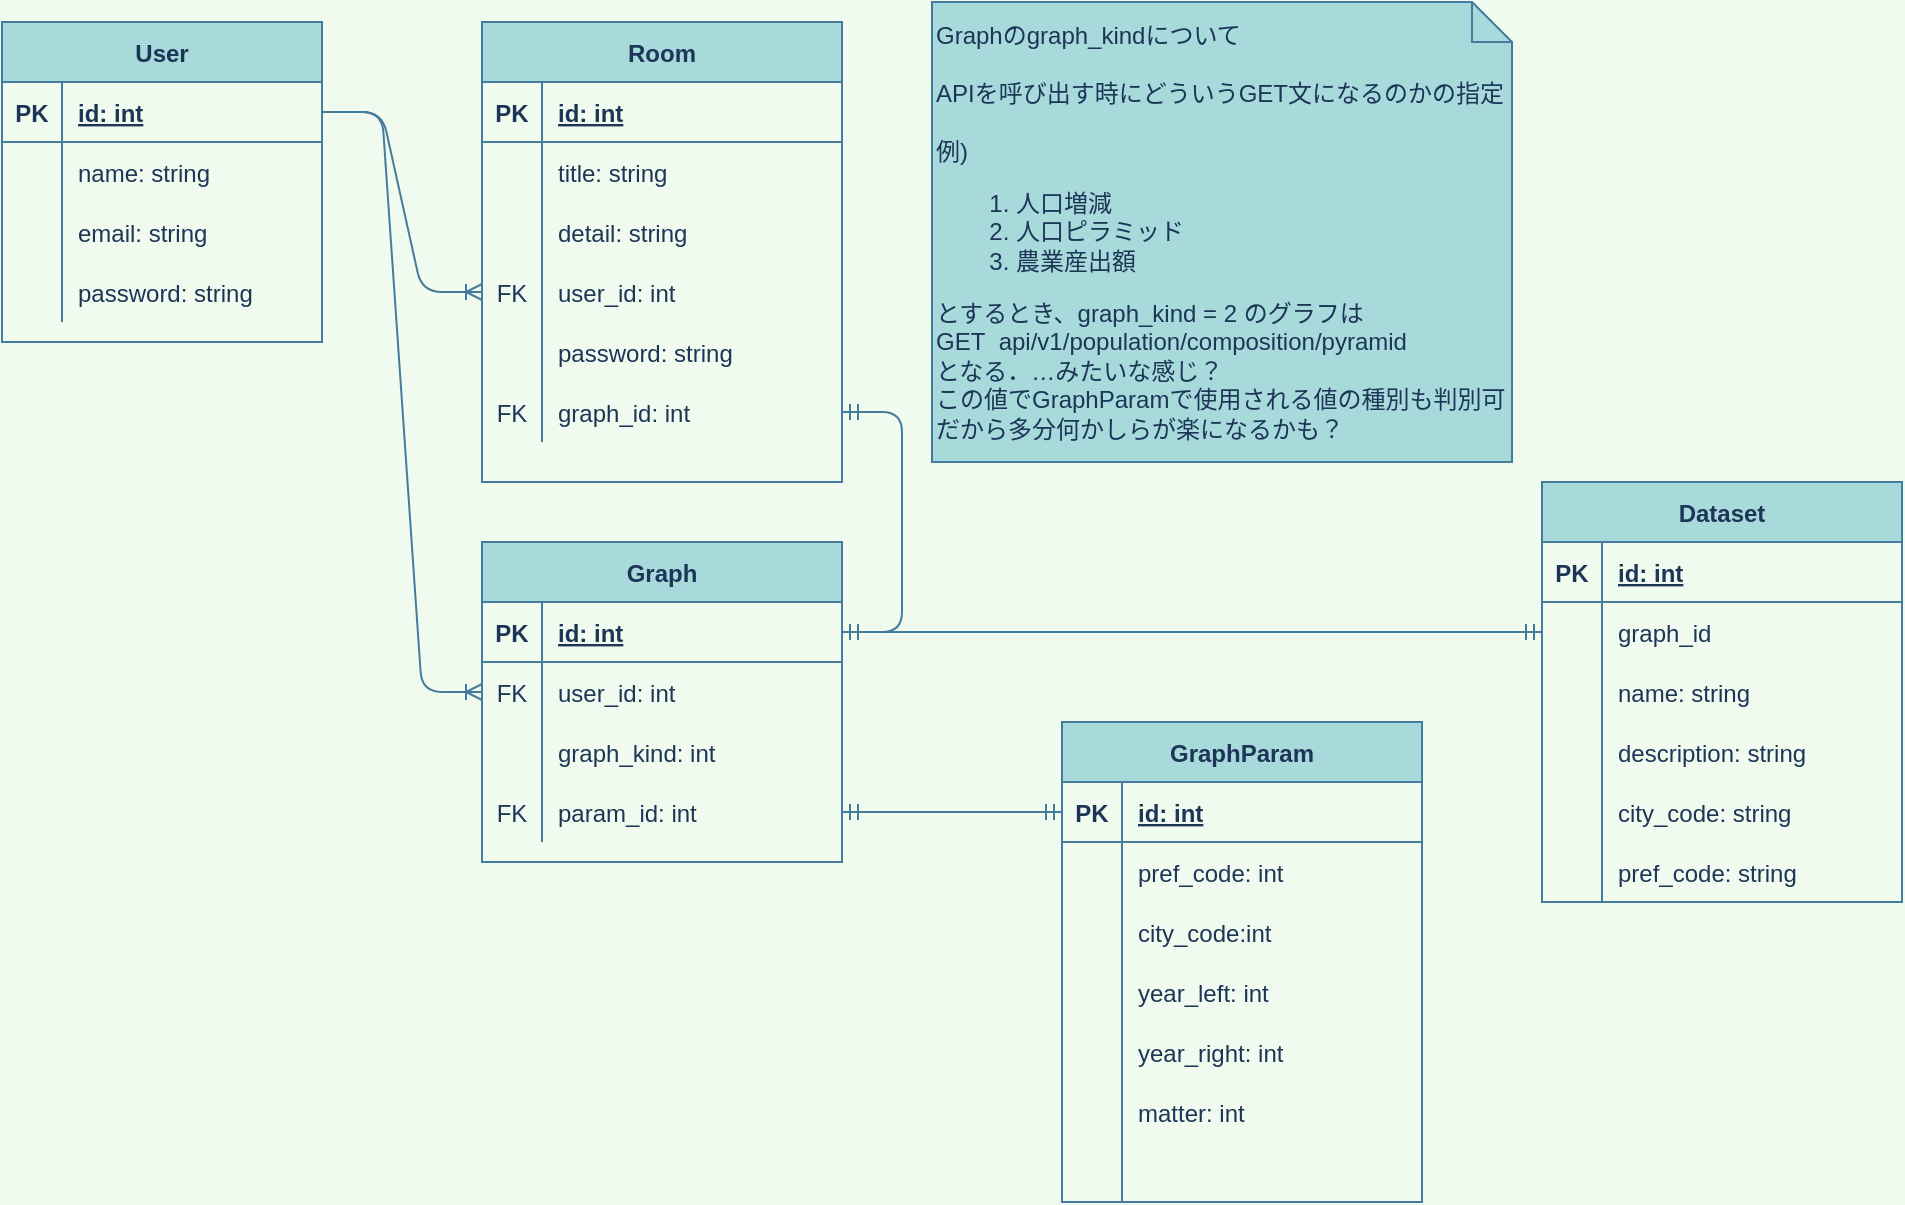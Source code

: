 <mxfile version="13.7.7" type="device" pages="2"><diagram id="yeipFismO8YI5ymIgduv" name="suenaga"><mxGraphModel dx="1730" dy="913" grid="1" gridSize="10" guides="1" tooltips="1" connect="1" arrows="1" fold="1" page="1" pageScale="1" pageWidth="827" pageHeight="1169" background="#F1FAEE" math="0" shadow="0"><root><mxCell id="Wut9mrKDYppqWPWdxNPm-0"/><mxCell id="Wut9mrKDYppqWPWdxNPm-1" parent="Wut9mrKDYppqWPWdxNPm-0"/><mxCell id="Wut9mrKDYppqWPWdxNPm-2" value="User" style="shape=table;startSize=30;container=1;collapsible=1;childLayout=tableLayout;fixedRows=1;rowLines=0;fontStyle=1;align=center;resizeLast=1;fillColor=#A8DADC;strokeColor=#457B9D;fontColor=#1D3557;" vertex="1" parent="Wut9mrKDYppqWPWdxNPm-1"><mxGeometry x="40" y="40" width="160" height="160" as="geometry"/></mxCell><mxCell id="Wut9mrKDYppqWPWdxNPm-3" value="" style="shape=partialRectangle;collapsible=0;dropTarget=0;pointerEvents=0;fillColor=none;top=0;left=0;bottom=1;right=0;points=[[0,0.5],[1,0.5]];portConstraint=eastwest;strokeColor=#457B9D;fontColor=#1D3557;" vertex="1" parent="Wut9mrKDYppqWPWdxNPm-2"><mxGeometry y="30" width="160" height="30" as="geometry"/></mxCell><mxCell id="Wut9mrKDYppqWPWdxNPm-4" value="PK" style="shape=partialRectangle;connectable=0;fillColor=none;top=0;left=0;bottom=0;right=0;fontStyle=1;overflow=hidden;strokeColor=#457B9D;fontColor=#1D3557;" vertex="1" parent="Wut9mrKDYppqWPWdxNPm-3"><mxGeometry width="30" height="30" as="geometry"/></mxCell><mxCell id="Wut9mrKDYppqWPWdxNPm-5" value="id: int" style="shape=partialRectangle;connectable=0;fillColor=none;top=0;left=0;bottom=0;right=0;align=left;spacingLeft=6;fontStyle=5;overflow=hidden;strokeColor=#457B9D;fontColor=#1D3557;" vertex="1" parent="Wut9mrKDYppqWPWdxNPm-3"><mxGeometry x="30" width="130" height="30" as="geometry"/></mxCell><mxCell id="Wut9mrKDYppqWPWdxNPm-6" value="" style="shape=partialRectangle;collapsible=0;dropTarget=0;pointerEvents=0;fillColor=none;top=0;left=0;bottom=0;right=0;points=[[0,0.5],[1,0.5]];portConstraint=eastwest;strokeColor=#457B9D;fontColor=#1D3557;" vertex="1" parent="Wut9mrKDYppqWPWdxNPm-2"><mxGeometry y="60" width="160" height="30" as="geometry"/></mxCell><mxCell id="Wut9mrKDYppqWPWdxNPm-7" value="" style="shape=partialRectangle;connectable=0;fillColor=none;top=0;left=0;bottom=0;right=0;editable=1;overflow=hidden;strokeColor=#457B9D;fontColor=#1D3557;" vertex="1" parent="Wut9mrKDYppqWPWdxNPm-6"><mxGeometry width="30" height="30" as="geometry"/></mxCell><mxCell id="Wut9mrKDYppqWPWdxNPm-8" value="name: string" style="shape=partialRectangle;connectable=0;fillColor=none;top=0;left=0;bottom=0;right=0;align=left;spacingLeft=6;overflow=hidden;strokeColor=#457B9D;fontColor=#1D3557;" vertex="1" parent="Wut9mrKDYppqWPWdxNPm-6"><mxGeometry x="30" width="130" height="30" as="geometry"/></mxCell><mxCell id="Wut9mrKDYppqWPWdxNPm-9" value="" style="shape=partialRectangle;collapsible=0;dropTarget=0;pointerEvents=0;fillColor=none;top=0;left=0;bottom=0;right=0;points=[[0,0.5],[1,0.5]];portConstraint=eastwest;strokeColor=#457B9D;fontColor=#1D3557;" vertex="1" parent="Wut9mrKDYppqWPWdxNPm-2"><mxGeometry y="90" width="160" height="30" as="geometry"/></mxCell><mxCell id="Wut9mrKDYppqWPWdxNPm-10" value="" style="shape=partialRectangle;connectable=0;fillColor=none;top=0;left=0;bottom=0;right=0;editable=1;overflow=hidden;strokeColor=#457B9D;fontColor=#1D3557;" vertex="1" parent="Wut9mrKDYppqWPWdxNPm-9"><mxGeometry width="30" height="30" as="geometry"/></mxCell><mxCell id="Wut9mrKDYppqWPWdxNPm-11" value="email: string" style="shape=partialRectangle;connectable=0;fillColor=none;top=0;left=0;bottom=0;right=0;align=left;spacingLeft=6;overflow=hidden;strokeColor=#457B9D;fontColor=#1D3557;" vertex="1" parent="Wut9mrKDYppqWPWdxNPm-9"><mxGeometry x="30" width="130" height="30" as="geometry"/></mxCell><mxCell id="Wut9mrKDYppqWPWdxNPm-12" value="" style="shape=partialRectangle;collapsible=0;dropTarget=0;pointerEvents=0;fillColor=none;top=0;left=0;bottom=0;right=0;points=[[0,0.5],[1,0.5]];portConstraint=eastwest;strokeColor=#457B9D;fontColor=#1D3557;" vertex="1" parent="Wut9mrKDYppqWPWdxNPm-2"><mxGeometry y="120" width="160" height="30" as="geometry"/></mxCell><mxCell id="Wut9mrKDYppqWPWdxNPm-13" value="" style="shape=partialRectangle;connectable=0;fillColor=none;top=0;left=0;bottom=0;right=0;editable=1;overflow=hidden;strokeColor=#457B9D;fontColor=#1D3557;" vertex="1" parent="Wut9mrKDYppqWPWdxNPm-12"><mxGeometry width="30" height="30" as="geometry"/></mxCell><mxCell id="Wut9mrKDYppqWPWdxNPm-14" value="password: string" style="shape=partialRectangle;connectable=0;fillColor=none;top=0;left=0;bottom=0;right=0;align=left;spacingLeft=6;overflow=hidden;strokeColor=#457B9D;fontColor=#1D3557;" vertex="1" parent="Wut9mrKDYppqWPWdxNPm-12"><mxGeometry x="30" width="130" height="30" as="geometry"/></mxCell><mxCell id="Wut9mrKDYppqWPWdxNPm-15" value="Room" style="shape=table;startSize=30;container=1;collapsible=1;childLayout=tableLayout;fixedRows=1;rowLines=0;fontStyle=1;align=center;resizeLast=1;fillColor=#A8DADC;strokeColor=#457B9D;fontColor=#1D3557;" vertex="1" parent="Wut9mrKDYppqWPWdxNPm-1"><mxGeometry x="280" y="40" width="180" height="230" as="geometry"/></mxCell><mxCell id="Wut9mrKDYppqWPWdxNPm-16" value="" style="shape=partialRectangle;collapsible=0;dropTarget=0;pointerEvents=0;fillColor=none;top=0;left=0;bottom=1;right=0;points=[[0,0.5],[1,0.5]];portConstraint=eastwest;strokeColor=#457B9D;fontColor=#1D3557;" vertex="1" parent="Wut9mrKDYppqWPWdxNPm-15"><mxGeometry y="30" width="180" height="30" as="geometry"/></mxCell><mxCell id="Wut9mrKDYppqWPWdxNPm-17" value="PK" style="shape=partialRectangle;connectable=0;fillColor=none;top=0;left=0;bottom=0;right=0;fontStyle=1;overflow=hidden;strokeColor=#457B9D;fontColor=#1D3557;" vertex="1" parent="Wut9mrKDYppqWPWdxNPm-16"><mxGeometry width="30" height="30" as="geometry"/></mxCell><mxCell id="Wut9mrKDYppqWPWdxNPm-18" value="id: int" style="shape=partialRectangle;connectable=0;fillColor=none;top=0;left=0;bottom=0;right=0;align=left;spacingLeft=6;fontStyle=5;overflow=hidden;strokeColor=#457B9D;fontColor=#1D3557;" vertex="1" parent="Wut9mrKDYppqWPWdxNPm-16"><mxGeometry x="30" width="150" height="30" as="geometry"/></mxCell><mxCell id="Wut9mrKDYppqWPWdxNPm-19" value="" style="shape=partialRectangle;collapsible=0;dropTarget=0;pointerEvents=0;fillColor=none;top=0;left=0;bottom=0;right=0;points=[[0,0.5],[1,0.5]];portConstraint=eastwest;strokeColor=#457B9D;fontColor=#1D3557;" vertex="1" parent="Wut9mrKDYppqWPWdxNPm-15"><mxGeometry y="60" width="180" height="30" as="geometry"/></mxCell><mxCell id="Wut9mrKDYppqWPWdxNPm-20" value="" style="shape=partialRectangle;connectable=0;fillColor=none;top=0;left=0;bottom=0;right=0;editable=1;overflow=hidden;strokeColor=#457B9D;fontColor=#1D3557;" vertex="1" parent="Wut9mrKDYppqWPWdxNPm-19"><mxGeometry width="30" height="30" as="geometry"/></mxCell><mxCell id="Wut9mrKDYppqWPWdxNPm-21" value="title: string" style="shape=partialRectangle;connectable=0;fillColor=none;top=0;left=0;bottom=0;right=0;align=left;spacingLeft=6;overflow=hidden;strokeColor=#457B9D;fontColor=#1D3557;" vertex="1" parent="Wut9mrKDYppqWPWdxNPm-19"><mxGeometry x="30" width="150" height="30" as="geometry"/></mxCell><mxCell id="Wut9mrKDYppqWPWdxNPm-22" value="" style="shape=partialRectangle;collapsible=0;dropTarget=0;pointerEvents=0;fillColor=none;top=0;left=0;bottom=0;right=0;points=[[0,0.5],[1,0.5]];portConstraint=eastwest;strokeColor=#457B9D;fontColor=#1D3557;" vertex="1" parent="Wut9mrKDYppqWPWdxNPm-15"><mxGeometry y="90" width="180" height="30" as="geometry"/></mxCell><mxCell id="Wut9mrKDYppqWPWdxNPm-23" value="" style="shape=partialRectangle;connectable=0;fillColor=none;top=0;left=0;bottom=0;right=0;editable=1;overflow=hidden;strokeColor=#457B9D;fontColor=#1D3557;" vertex="1" parent="Wut9mrKDYppqWPWdxNPm-22"><mxGeometry width="30" height="30" as="geometry"/></mxCell><mxCell id="Wut9mrKDYppqWPWdxNPm-24" value="detail: string" style="shape=partialRectangle;connectable=0;fillColor=none;top=0;left=0;bottom=0;right=0;align=left;spacingLeft=6;overflow=hidden;strokeColor=#457B9D;fontColor=#1D3557;" vertex="1" parent="Wut9mrKDYppqWPWdxNPm-22"><mxGeometry x="30" width="150" height="30" as="geometry"/></mxCell><mxCell id="Wut9mrKDYppqWPWdxNPm-25" value="" style="shape=partialRectangle;collapsible=0;dropTarget=0;pointerEvents=0;fillColor=none;top=0;left=0;bottom=0;right=0;points=[[0,0.5],[1,0.5]];portConstraint=eastwest;strokeColor=#457B9D;fontColor=#1D3557;" vertex="1" parent="Wut9mrKDYppqWPWdxNPm-15"><mxGeometry y="120" width="180" height="30" as="geometry"/></mxCell><mxCell id="Wut9mrKDYppqWPWdxNPm-26" value="FK" style="shape=partialRectangle;connectable=0;fillColor=none;top=0;left=0;bottom=0;right=0;editable=1;overflow=hidden;strokeColor=#457B9D;fontColor=#1D3557;" vertex="1" parent="Wut9mrKDYppqWPWdxNPm-25"><mxGeometry width="30" height="30" as="geometry"/></mxCell><mxCell id="Wut9mrKDYppqWPWdxNPm-27" value="user_id: int" style="shape=partialRectangle;connectable=0;fillColor=none;top=0;left=0;bottom=0;right=0;align=left;spacingLeft=6;overflow=hidden;strokeColor=#457B9D;fontColor=#1D3557;" vertex="1" parent="Wut9mrKDYppqWPWdxNPm-25"><mxGeometry x="30" width="150" height="30" as="geometry"/></mxCell><mxCell id="Wut9mrKDYppqWPWdxNPm-28" style="shape=partialRectangle;collapsible=0;dropTarget=0;pointerEvents=0;fillColor=none;top=0;left=0;bottom=0;right=0;points=[[0,0.5],[1,0.5]];portConstraint=eastwest;strokeColor=#457B9D;fontColor=#1D3557;" vertex="1" parent="Wut9mrKDYppqWPWdxNPm-15"><mxGeometry y="150" width="180" height="30" as="geometry"/></mxCell><mxCell id="Wut9mrKDYppqWPWdxNPm-29" style="shape=partialRectangle;connectable=0;fillColor=none;top=0;left=0;bottom=0;right=0;editable=1;overflow=hidden;strokeColor=#457B9D;fontColor=#1D3557;" vertex="1" parent="Wut9mrKDYppqWPWdxNPm-28"><mxGeometry width="30" height="30" as="geometry"/></mxCell><mxCell id="Wut9mrKDYppqWPWdxNPm-30" value="password: string" style="shape=partialRectangle;connectable=0;fillColor=none;top=0;left=0;bottom=0;right=0;align=left;spacingLeft=6;overflow=hidden;strokeColor=#457B9D;fontColor=#1D3557;" vertex="1" parent="Wut9mrKDYppqWPWdxNPm-28"><mxGeometry x="30" width="150" height="30" as="geometry"/></mxCell><mxCell id="DKk_w8lfzWXJzZeZQtgF-35" style="shape=partialRectangle;collapsible=0;dropTarget=0;pointerEvents=0;fillColor=none;top=0;left=0;bottom=0;right=0;points=[[0,0.5],[1,0.5]];portConstraint=eastwest;strokeColor=#457B9D;fontColor=#1D3557;" vertex="1" parent="Wut9mrKDYppqWPWdxNPm-15"><mxGeometry y="180" width="180" height="30" as="geometry"/></mxCell><mxCell id="DKk_w8lfzWXJzZeZQtgF-36" value="FK" style="shape=partialRectangle;connectable=0;fillColor=none;top=0;left=0;bottom=0;right=0;editable=1;overflow=hidden;strokeColor=#457B9D;fontColor=#1D3557;" vertex="1" parent="DKk_w8lfzWXJzZeZQtgF-35"><mxGeometry width="30" height="30" as="geometry"/></mxCell><mxCell id="DKk_w8lfzWXJzZeZQtgF-37" value="graph_id: int" style="shape=partialRectangle;connectable=0;fillColor=none;top=0;left=0;bottom=0;right=0;align=left;spacingLeft=6;overflow=hidden;strokeColor=#457B9D;fontColor=#1D3557;" vertex="1" parent="DKk_w8lfzWXJzZeZQtgF-35"><mxGeometry x="30" width="150" height="30" as="geometry"/></mxCell><mxCell id="Wut9mrKDYppqWPWdxNPm-31" value="" style="edgeStyle=entityRelationEdgeStyle;fontSize=12;html=1;endArrow=ERoneToMany;exitX=1;exitY=0.5;exitDx=0;exitDy=0;strokeColor=#457B9D;fontColor=#1D3557;labelBackgroundColor=#F1FAEE;" edge="1" parent="Wut9mrKDYppqWPWdxNPm-1" source="Wut9mrKDYppqWPWdxNPm-3" target="Wut9mrKDYppqWPWdxNPm-25"><mxGeometry width="100" height="100" relative="1" as="geometry"><mxPoint x="390" y="280" as="sourcePoint"/><mxPoint x="490" y="180" as="targetPoint"/></mxGeometry></mxCell><mxCell id="Wut9mrKDYppqWPWdxNPm-32" value="" style="edgeStyle=entityRelationEdgeStyle;fontSize=12;html=1;endArrow=ERoneToMany;exitX=1;exitY=0.5;exitDx=0;exitDy=0;entryX=0;entryY=0.5;entryDx=0;entryDy=0;strokeColor=#457B9D;fontColor=#1D3557;labelBackgroundColor=#F1FAEE;" edge="1" parent="Wut9mrKDYppqWPWdxNPm-1" source="Wut9mrKDYppqWPWdxNPm-3" target="Wut9mrKDYppqWPWdxNPm-37"><mxGeometry width="100" height="100" relative="1" as="geometry"><mxPoint x="390" y="280" as="sourcePoint"/><mxPoint x="490" y="180" as="targetPoint"/></mxGeometry></mxCell><mxCell id="Wut9mrKDYppqWPWdxNPm-46" value="" style="edgeStyle=entityRelationEdgeStyle;fontSize=12;html=1;endArrow=ERmandOne;startArrow=ERmandOne;entryX=0;entryY=0.5;entryDx=0;entryDy=0;exitX=1;exitY=0.5;exitDx=0;exitDy=0;strokeColor=#457B9D;fontColor=#1D3557;labelBackgroundColor=#F1FAEE;" edge="1" parent="Wut9mrKDYppqWPWdxNPm-1" source="Wut9mrKDYppqWPWdxNPm-43" target="Wut9mrKDYppqWPWdxNPm-48"><mxGeometry width="100" height="100" relative="1" as="geometry"><mxPoint x="390" y="280" as="sourcePoint"/><mxPoint x="490" y="180" as="targetPoint"/></mxGeometry></mxCell><mxCell id="Wut9mrKDYppqWPWdxNPm-63" value="Graphのgraph_kindについて&lt;br&gt;&lt;br&gt;APIを呼び出す時にどういうGET文になるのかの指定&lt;br&gt;&lt;span&gt;&lt;br&gt;例)&lt;br&gt;&lt;ol&gt;&lt;li&gt;&lt;span&gt;人口増減&lt;/span&gt;&lt;/li&gt;&lt;li&gt;&lt;span&gt;人口ピラミッド&lt;/span&gt;&lt;/li&gt;&lt;li&gt;農業産出額&lt;/li&gt;&lt;/ol&gt;&lt;div&gt;とするとき、graph_kind = 2 の&lt;span&gt;グラフは&lt;/span&gt;&lt;/div&gt;&lt;div&gt;GET&amp;nbsp; api/v1/population/composition/pyramid&lt;br&gt;&lt;/div&gt;&lt;div&gt;となる．…みたいな感じ？&lt;/div&gt;&lt;div&gt;この値でGraphParamで使用される値の種別も判別可だから多分何かしらが楽になるかも？&lt;/div&gt;&lt;/span&gt;" style="shape=note;size=20;whiteSpace=wrap;html=1;align=left;fillColor=#A8DADC;strokeColor=#457B9D;fontColor=#1D3557;" vertex="1" parent="Wut9mrKDYppqWPWdxNPm-1"><mxGeometry x="505" y="30" width="290" height="230" as="geometry"/></mxCell><mxCell id="DKk_w8lfzWXJzZeZQtgF-34" value="" style="edgeStyle=entityRelationEdgeStyle;fontSize=12;html=1;endArrow=ERmandOne;startArrow=ERmandOne;entryX=0;entryY=0.5;entryDx=0;entryDy=0;exitX=1;exitY=0.5;exitDx=0;exitDy=0;strokeColor=#457B9D;fontColor=#1D3557;labelBackgroundColor=#F1FAEE;" edge="1" parent="Wut9mrKDYppqWPWdxNPm-1" source="Wut9mrKDYppqWPWdxNPm-34" target="DKk_w8lfzWXJzZeZQtgF-31"><mxGeometry width="100" height="100" relative="1" as="geometry"><mxPoint x="530" y="510" as="sourcePoint"/><mxPoint x="630" y="410" as="targetPoint"/></mxGeometry></mxCell><mxCell id="DKk_w8lfzWXJzZeZQtgF-0" value="Dataset" style="shape=table;startSize=30;container=1;collapsible=1;childLayout=tableLayout;fixedRows=1;rowLines=0;fontStyle=1;align=center;resizeLast=1;fillColor=#A8DADC;strokeColor=#457B9D;fontColor=#1D3557;" vertex="1" parent="Wut9mrKDYppqWPWdxNPm-1"><mxGeometry x="810" y="270" width="180" height="210" as="geometry"/></mxCell><mxCell id="DKk_w8lfzWXJzZeZQtgF-1" value="" style="shape=partialRectangle;collapsible=0;dropTarget=0;pointerEvents=0;fillColor=none;top=0;left=0;bottom=1;right=0;points=[[0,0.5],[1,0.5]];portConstraint=eastwest;strokeColor=#457B9D;fontColor=#1D3557;" vertex="1" parent="DKk_w8lfzWXJzZeZQtgF-0"><mxGeometry y="30" width="180" height="30" as="geometry"/></mxCell><mxCell id="DKk_w8lfzWXJzZeZQtgF-2" value="PK" style="shape=partialRectangle;connectable=0;fillColor=none;top=0;left=0;bottom=0;right=0;fontStyle=1;overflow=hidden;strokeColor=#457B9D;fontColor=#1D3557;" vertex="1" parent="DKk_w8lfzWXJzZeZQtgF-1"><mxGeometry width="30" height="30" as="geometry"/></mxCell><mxCell id="DKk_w8lfzWXJzZeZQtgF-3" value="id: int" style="shape=partialRectangle;connectable=0;fillColor=none;top=0;left=0;bottom=0;right=0;align=left;spacingLeft=6;fontStyle=5;overflow=hidden;strokeColor=#457B9D;fontColor=#1D3557;" vertex="1" parent="DKk_w8lfzWXJzZeZQtgF-1"><mxGeometry x="30" width="150" height="30" as="geometry"/></mxCell><mxCell id="DKk_w8lfzWXJzZeZQtgF-31" style="shape=partialRectangle;collapsible=0;dropTarget=0;pointerEvents=0;fillColor=none;top=0;left=0;bottom=0;right=0;points=[[0,0.5],[1,0.5]];portConstraint=eastwest;strokeColor=#457B9D;fontColor=#1D3557;" vertex="1" parent="DKk_w8lfzWXJzZeZQtgF-0"><mxGeometry y="60" width="180" height="30" as="geometry"/></mxCell><mxCell id="DKk_w8lfzWXJzZeZQtgF-32" style="shape=partialRectangle;connectable=0;fillColor=none;top=0;left=0;bottom=0;right=0;editable=1;overflow=hidden;strokeColor=#457B9D;fontColor=#1D3557;" vertex="1" parent="DKk_w8lfzWXJzZeZQtgF-31"><mxGeometry width="30" height="30" as="geometry"/></mxCell><mxCell id="DKk_w8lfzWXJzZeZQtgF-33" value="graph_id" style="shape=partialRectangle;connectable=0;fillColor=none;top=0;left=0;bottom=0;right=0;align=left;spacingLeft=6;overflow=hidden;strokeColor=#457B9D;fontColor=#1D3557;" vertex="1" parent="DKk_w8lfzWXJzZeZQtgF-31"><mxGeometry x="30" width="150" height="30" as="geometry"/></mxCell><mxCell id="DKk_w8lfzWXJzZeZQtgF-4" value="" style="shape=partialRectangle;collapsible=0;dropTarget=0;pointerEvents=0;fillColor=none;top=0;left=0;bottom=0;right=0;points=[[0,0.5],[1,0.5]];portConstraint=eastwest;strokeColor=#457B9D;fontColor=#1D3557;" vertex="1" parent="DKk_w8lfzWXJzZeZQtgF-0"><mxGeometry y="90" width="180" height="30" as="geometry"/></mxCell><mxCell id="DKk_w8lfzWXJzZeZQtgF-5" value="" style="shape=partialRectangle;connectable=0;fillColor=none;top=0;left=0;bottom=0;right=0;editable=1;overflow=hidden;strokeColor=#457B9D;fontColor=#1D3557;" vertex="1" parent="DKk_w8lfzWXJzZeZQtgF-4"><mxGeometry width="30" height="30" as="geometry"/></mxCell><mxCell id="DKk_w8lfzWXJzZeZQtgF-6" value="name: string" style="shape=partialRectangle;connectable=0;fillColor=none;top=0;left=0;bottom=0;right=0;align=left;spacingLeft=6;overflow=hidden;strokeColor=#457B9D;fontColor=#1D3557;" vertex="1" parent="DKk_w8lfzWXJzZeZQtgF-4"><mxGeometry x="30" width="150" height="30" as="geometry"/></mxCell><mxCell id="DKk_w8lfzWXJzZeZQtgF-7" value="" style="shape=partialRectangle;collapsible=0;dropTarget=0;pointerEvents=0;fillColor=none;top=0;left=0;bottom=0;right=0;points=[[0,0.5],[1,0.5]];portConstraint=eastwest;strokeColor=#457B9D;fontColor=#1D3557;" vertex="1" parent="DKk_w8lfzWXJzZeZQtgF-0"><mxGeometry y="120" width="180" height="30" as="geometry"/></mxCell><mxCell id="DKk_w8lfzWXJzZeZQtgF-8" value="" style="shape=partialRectangle;connectable=0;fillColor=none;top=0;left=0;bottom=0;right=0;editable=1;overflow=hidden;strokeColor=#457B9D;fontColor=#1D3557;" vertex="1" parent="DKk_w8lfzWXJzZeZQtgF-7"><mxGeometry width="30" height="30" as="geometry"/></mxCell><mxCell id="DKk_w8lfzWXJzZeZQtgF-9" value="description: string" style="shape=partialRectangle;connectable=0;fillColor=none;top=0;left=0;bottom=0;right=0;align=left;spacingLeft=6;overflow=hidden;strokeColor=#457B9D;fontColor=#1D3557;" vertex="1" parent="DKk_w8lfzWXJzZeZQtgF-7"><mxGeometry x="30" width="150" height="30" as="geometry"/></mxCell><mxCell id="DKk_w8lfzWXJzZeZQtgF-10" style="shape=partialRectangle;collapsible=0;dropTarget=0;pointerEvents=0;fillColor=none;top=0;left=0;bottom=0;right=0;points=[[0,0.5],[1,0.5]];portConstraint=eastwest;strokeColor=#457B9D;fontColor=#1D3557;" vertex="1" parent="DKk_w8lfzWXJzZeZQtgF-0"><mxGeometry y="150" width="180" height="30" as="geometry"/></mxCell><mxCell id="DKk_w8lfzWXJzZeZQtgF-11" style="shape=partialRectangle;connectable=0;fillColor=none;top=0;left=0;bottom=0;right=0;editable=1;overflow=hidden;strokeColor=#457B9D;fontColor=#1D3557;" vertex="1" parent="DKk_w8lfzWXJzZeZQtgF-10"><mxGeometry width="30" height="30" as="geometry"/></mxCell><mxCell id="DKk_w8lfzWXJzZeZQtgF-12" value="city_code: string" style="shape=partialRectangle;connectable=0;fillColor=none;top=0;left=0;bottom=0;right=0;align=left;spacingLeft=6;overflow=hidden;strokeColor=#457B9D;fontColor=#1D3557;" vertex="1" parent="DKk_w8lfzWXJzZeZQtgF-10"><mxGeometry x="30" width="150" height="30" as="geometry"/></mxCell><mxCell id="DKk_w8lfzWXJzZeZQtgF-13" style="shape=partialRectangle;collapsible=0;dropTarget=0;pointerEvents=0;fillColor=none;top=0;left=0;bottom=0;right=0;points=[[0,0.5],[1,0.5]];portConstraint=eastwest;strokeColor=#457B9D;fontColor=#1D3557;" vertex="1" parent="DKk_w8lfzWXJzZeZQtgF-0"><mxGeometry y="180" width="180" height="30" as="geometry"/></mxCell><mxCell id="DKk_w8lfzWXJzZeZQtgF-14" style="shape=partialRectangle;connectable=0;fillColor=none;top=0;left=0;bottom=0;right=0;editable=1;overflow=hidden;strokeColor=#457B9D;fontColor=#1D3557;" vertex="1" parent="DKk_w8lfzWXJzZeZQtgF-13"><mxGeometry width="30" height="30" as="geometry"/></mxCell><mxCell id="DKk_w8lfzWXJzZeZQtgF-15" value="pref_code: string" style="shape=partialRectangle;connectable=0;fillColor=none;top=0;left=0;bottom=0;right=0;align=left;spacingLeft=6;overflow=hidden;strokeColor=#457B9D;fontColor=#1D3557;" vertex="1" parent="DKk_w8lfzWXJzZeZQtgF-13"><mxGeometry x="30" width="150" height="30" as="geometry"/></mxCell><mxCell id="DKk_w8lfzWXJzZeZQtgF-39" value="" style="edgeStyle=entityRelationEdgeStyle;fontSize=12;html=1;endArrow=ERmandOne;startArrow=ERmandOne;exitX=1;exitY=0.5;exitDx=0;exitDy=0;strokeColor=#457B9D;fontColor=#1D3557;labelBackgroundColor=#F1FAEE;" edge="1" parent="Wut9mrKDYppqWPWdxNPm-1" source="DKk_w8lfzWXJzZeZQtgF-35" target="Wut9mrKDYppqWPWdxNPm-34"><mxGeometry width="100" height="100" relative="1" as="geometry"><mxPoint x="480" y="330" as="sourcePoint"/><mxPoint x="580" y="230" as="targetPoint"/></mxGeometry></mxCell><mxCell id="Wut9mrKDYppqWPWdxNPm-33" value="Graph" style="shape=table;startSize=30;container=1;collapsible=1;childLayout=tableLayout;fixedRows=1;rowLines=0;fontStyle=1;align=center;resizeLast=1;fillColor=#A8DADC;strokeColor=#457B9D;fontColor=#1D3557;" vertex="1" parent="Wut9mrKDYppqWPWdxNPm-1"><mxGeometry x="280" y="300" width="180" height="160" as="geometry"/></mxCell><mxCell id="Wut9mrKDYppqWPWdxNPm-34" value="" style="shape=partialRectangle;collapsible=0;dropTarget=0;pointerEvents=0;fillColor=none;top=0;left=0;bottom=1;right=0;points=[[0,0.5],[1,0.5]];portConstraint=eastwest;strokeColor=#457B9D;fontColor=#1D3557;" vertex="1" parent="Wut9mrKDYppqWPWdxNPm-33"><mxGeometry y="30" width="180" height="30" as="geometry"/></mxCell><mxCell id="Wut9mrKDYppqWPWdxNPm-35" value="PK" style="shape=partialRectangle;connectable=0;fillColor=none;top=0;left=0;bottom=0;right=0;fontStyle=1;overflow=hidden;strokeColor=#457B9D;fontColor=#1D3557;" vertex="1" parent="Wut9mrKDYppqWPWdxNPm-34"><mxGeometry width="30" height="30" as="geometry"/></mxCell><mxCell id="Wut9mrKDYppqWPWdxNPm-36" value="id: int" style="shape=partialRectangle;connectable=0;fillColor=none;top=0;left=0;bottom=0;right=0;align=left;spacingLeft=6;fontStyle=5;overflow=hidden;strokeColor=#457B9D;fontColor=#1D3557;" vertex="1" parent="Wut9mrKDYppqWPWdxNPm-34"><mxGeometry x="30" width="150" height="30" as="geometry"/></mxCell><mxCell id="Wut9mrKDYppqWPWdxNPm-37" value="" style="shape=partialRectangle;collapsible=0;dropTarget=0;pointerEvents=0;fillColor=none;top=0;left=0;bottom=0;right=0;points=[[0,0.5],[1,0.5]];portConstraint=eastwest;strokeColor=#457B9D;fontColor=#1D3557;" vertex="1" parent="Wut9mrKDYppqWPWdxNPm-33"><mxGeometry y="60" width="180" height="30" as="geometry"/></mxCell><mxCell id="Wut9mrKDYppqWPWdxNPm-38" value="FK" style="shape=partialRectangle;connectable=0;fillColor=none;top=0;left=0;bottom=0;right=0;editable=1;overflow=hidden;strokeColor=#457B9D;fontColor=#1D3557;" vertex="1" parent="Wut9mrKDYppqWPWdxNPm-37"><mxGeometry width="30" height="30" as="geometry"/></mxCell><mxCell id="Wut9mrKDYppqWPWdxNPm-39" value="user_id: int" style="shape=partialRectangle;connectable=0;fillColor=none;top=0;left=0;bottom=0;right=0;align=left;spacingLeft=6;overflow=hidden;strokeColor=#457B9D;fontColor=#1D3557;" vertex="1" parent="Wut9mrKDYppqWPWdxNPm-37"><mxGeometry x="30" width="150" height="30" as="geometry"/></mxCell><mxCell id="Wut9mrKDYppqWPWdxNPm-40" value="" style="shape=partialRectangle;collapsible=0;dropTarget=0;pointerEvents=0;fillColor=none;top=0;left=0;bottom=0;right=0;points=[[0,0.5],[1,0.5]];portConstraint=eastwest;strokeColor=#457B9D;fontColor=#1D3557;" vertex="1" parent="Wut9mrKDYppqWPWdxNPm-33"><mxGeometry y="90" width="180" height="30" as="geometry"/></mxCell><mxCell id="Wut9mrKDYppqWPWdxNPm-41" value="" style="shape=partialRectangle;connectable=0;fillColor=none;top=0;left=0;bottom=0;right=0;editable=1;overflow=hidden;strokeColor=#457B9D;fontColor=#1D3557;" vertex="1" parent="Wut9mrKDYppqWPWdxNPm-40"><mxGeometry width="30" height="30" as="geometry"/></mxCell><mxCell id="Wut9mrKDYppqWPWdxNPm-42" value="graph_kind: int" style="shape=partialRectangle;connectable=0;fillColor=none;top=0;left=0;bottom=0;right=0;align=left;spacingLeft=6;overflow=hidden;strokeColor=#457B9D;fontColor=#1D3557;" vertex="1" parent="Wut9mrKDYppqWPWdxNPm-40"><mxGeometry x="30" width="150" height="30" as="geometry"/></mxCell><mxCell id="Wut9mrKDYppqWPWdxNPm-43" value="" style="shape=partialRectangle;collapsible=0;dropTarget=0;pointerEvents=0;fillColor=none;top=0;left=0;bottom=0;right=0;points=[[0,0.5],[1,0.5]];portConstraint=eastwest;strokeColor=#457B9D;fontColor=#1D3557;" vertex="1" parent="Wut9mrKDYppqWPWdxNPm-33"><mxGeometry y="120" width="180" height="30" as="geometry"/></mxCell><mxCell id="Wut9mrKDYppqWPWdxNPm-44" value="FK" style="shape=partialRectangle;connectable=0;fillColor=none;top=0;left=0;bottom=0;right=0;editable=1;overflow=hidden;strokeColor=#457B9D;fontColor=#1D3557;" vertex="1" parent="Wut9mrKDYppqWPWdxNPm-43"><mxGeometry width="30" height="30" as="geometry"/></mxCell><mxCell id="Wut9mrKDYppqWPWdxNPm-45" value="param_id: int" style="shape=partialRectangle;connectable=0;fillColor=none;top=0;left=0;bottom=0;right=0;align=left;spacingLeft=6;overflow=hidden;strokeColor=#457B9D;fontColor=#1D3557;" vertex="1" parent="Wut9mrKDYppqWPWdxNPm-43"><mxGeometry x="30" width="150" height="30" as="geometry"/></mxCell><mxCell id="Wut9mrKDYppqWPWdxNPm-47" value="GraphParam" style="shape=table;startSize=30;container=1;collapsible=1;childLayout=tableLayout;fixedRows=1;rowLines=0;fontStyle=1;align=center;resizeLast=1;fillColor=#A8DADC;strokeColor=#457B9D;fontColor=#1D3557;" vertex="1" parent="Wut9mrKDYppqWPWdxNPm-1"><mxGeometry x="570" y="390" width="180" height="240" as="geometry"/></mxCell><mxCell id="Wut9mrKDYppqWPWdxNPm-48" value="" style="shape=partialRectangle;collapsible=0;dropTarget=0;pointerEvents=0;fillColor=none;top=0;left=0;bottom=1;right=0;points=[[0,0.5],[1,0.5]];portConstraint=eastwest;strokeColor=#457B9D;fontColor=#1D3557;" vertex="1" parent="Wut9mrKDYppqWPWdxNPm-47"><mxGeometry y="30" width="180" height="30" as="geometry"/></mxCell><mxCell id="Wut9mrKDYppqWPWdxNPm-49" value="PK" style="shape=partialRectangle;connectable=0;fillColor=none;top=0;left=0;bottom=0;right=0;fontStyle=1;overflow=hidden;strokeColor=#457B9D;fontColor=#1D3557;" vertex="1" parent="Wut9mrKDYppqWPWdxNPm-48"><mxGeometry width="30" height="30" as="geometry"/></mxCell><mxCell id="Wut9mrKDYppqWPWdxNPm-50" value="id: int" style="shape=partialRectangle;connectable=0;fillColor=none;top=0;left=0;bottom=0;right=0;align=left;spacingLeft=6;fontStyle=5;overflow=hidden;strokeColor=#457B9D;fontColor=#1D3557;" vertex="1" parent="Wut9mrKDYppqWPWdxNPm-48"><mxGeometry x="30" width="150" height="30" as="geometry"/></mxCell><mxCell id="Wut9mrKDYppqWPWdxNPm-51" value="" style="shape=partialRectangle;collapsible=0;dropTarget=0;pointerEvents=0;fillColor=none;top=0;left=0;bottom=0;right=0;points=[[0,0.5],[1,0.5]];portConstraint=eastwest;strokeColor=#457B9D;fontColor=#1D3557;" vertex="1" parent="Wut9mrKDYppqWPWdxNPm-47"><mxGeometry y="60" width="180" height="30" as="geometry"/></mxCell><mxCell id="Wut9mrKDYppqWPWdxNPm-52" value="" style="shape=partialRectangle;connectable=0;fillColor=none;top=0;left=0;bottom=0;right=0;editable=1;overflow=hidden;strokeColor=#457B9D;fontColor=#1D3557;" vertex="1" parent="Wut9mrKDYppqWPWdxNPm-51"><mxGeometry width="30" height="30" as="geometry"/></mxCell><mxCell id="Wut9mrKDYppqWPWdxNPm-53" value="pref_code: int" style="shape=partialRectangle;connectable=0;fillColor=none;top=0;left=0;bottom=0;right=0;align=left;spacingLeft=6;overflow=hidden;strokeColor=#457B9D;fontColor=#1D3557;" vertex="1" parent="Wut9mrKDYppqWPWdxNPm-51"><mxGeometry x="30" width="150" height="30" as="geometry"/></mxCell><mxCell id="Wut9mrKDYppqWPWdxNPm-54" value="" style="shape=partialRectangle;collapsible=0;dropTarget=0;pointerEvents=0;fillColor=none;top=0;left=0;bottom=0;right=0;points=[[0,0.5],[1,0.5]];portConstraint=eastwest;strokeColor=#457B9D;fontColor=#1D3557;" vertex="1" parent="Wut9mrKDYppqWPWdxNPm-47"><mxGeometry y="90" width="180" height="30" as="geometry"/></mxCell><mxCell id="Wut9mrKDYppqWPWdxNPm-55" value="" style="shape=partialRectangle;connectable=0;fillColor=none;top=0;left=0;bottom=0;right=0;editable=1;overflow=hidden;strokeColor=#457B9D;fontColor=#1D3557;" vertex="1" parent="Wut9mrKDYppqWPWdxNPm-54"><mxGeometry width="30" height="30" as="geometry"/></mxCell><mxCell id="Wut9mrKDYppqWPWdxNPm-56" value="city_code:int" style="shape=partialRectangle;connectable=0;fillColor=none;top=0;left=0;bottom=0;right=0;align=left;spacingLeft=6;overflow=hidden;strokeColor=#457B9D;fontColor=#1D3557;" vertex="1" parent="Wut9mrKDYppqWPWdxNPm-54"><mxGeometry x="30" width="150" height="30" as="geometry"/></mxCell><mxCell id="Wut9mrKDYppqWPWdxNPm-57" value="" style="shape=partialRectangle;collapsible=0;dropTarget=0;pointerEvents=0;fillColor=none;top=0;left=0;bottom=0;right=0;points=[[0,0.5],[1,0.5]];portConstraint=eastwest;strokeColor=#457B9D;fontColor=#1D3557;" vertex="1" parent="Wut9mrKDYppqWPWdxNPm-47"><mxGeometry y="120" width="180" height="30" as="geometry"/></mxCell><mxCell id="Wut9mrKDYppqWPWdxNPm-58" value="" style="shape=partialRectangle;connectable=0;fillColor=none;top=0;left=0;bottom=0;right=0;editable=1;overflow=hidden;strokeColor=#457B9D;fontColor=#1D3557;" vertex="1" parent="Wut9mrKDYppqWPWdxNPm-57"><mxGeometry width="30" height="30" as="geometry"/></mxCell><mxCell id="Wut9mrKDYppqWPWdxNPm-59" value="year_left: int" style="shape=partialRectangle;connectable=0;fillColor=none;top=0;left=0;bottom=0;right=0;align=left;spacingLeft=6;overflow=hidden;strokeColor=#457B9D;fontColor=#1D3557;" vertex="1" parent="Wut9mrKDYppqWPWdxNPm-57"><mxGeometry x="30" width="150" height="30" as="geometry"/></mxCell><mxCell id="Wut9mrKDYppqWPWdxNPm-60" style="shape=partialRectangle;collapsible=0;dropTarget=0;pointerEvents=0;fillColor=none;top=0;left=0;bottom=0;right=0;points=[[0,0.5],[1,0.5]];portConstraint=eastwest;strokeColor=#457B9D;fontColor=#1D3557;" vertex="1" parent="Wut9mrKDYppqWPWdxNPm-47"><mxGeometry y="150" width="180" height="30" as="geometry"/></mxCell><mxCell id="Wut9mrKDYppqWPWdxNPm-61" style="shape=partialRectangle;connectable=0;fillColor=none;top=0;left=0;bottom=0;right=0;editable=1;overflow=hidden;strokeColor=#457B9D;fontColor=#1D3557;" vertex="1" parent="Wut9mrKDYppqWPWdxNPm-60"><mxGeometry width="30" height="30" as="geometry"/></mxCell><mxCell id="Wut9mrKDYppqWPWdxNPm-62" value="year_right: int" style="shape=partialRectangle;connectable=0;fillColor=none;top=0;left=0;bottom=0;right=0;align=left;spacingLeft=6;overflow=hidden;strokeColor=#457B9D;fontColor=#1D3557;" vertex="1" parent="Wut9mrKDYppqWPWdxNPm-60"><mxGeometry x="30" width="150" height="30" as="geometry"/></mxCell><mxCell id="DKk_w8lfzWXJzZeZQtgF-25" style="shape=partialRectangle;collapsible=0;dropTarget=0;pointerEvents=0;fillColor=none;top=0;left=0;bottom=0;right=0;points=[[0,0.5],[1,0.5]];portConstraint=eastwest;strokeColor=#457B9D;fontColor=#1D3557;" vertex="1" parent="Wut9mrKDYppqWPWdxNPm-47"><mxGeometry y="180" width="180" height="30" as="geometry"/></mxCell><mxCell id="DKk_w8lfzWXJzZeZQtgF-26" style="shape=partialRectangle;connectable=0;fillColor=none;top=0;left=0;bottom=0;right=0;editable=1;overflow=hidden;strokeColor=#457B9D;fontColor=#1D3557;" vertex="1" parent="DKk_w8lfzWXJzZeZQtgF-25"><mxGeometry width="30" height="30" as="geometry"/></mxCell><mxCell id="DKk_w8lfzWXJzZeZQtgF-27" value="matter: int" style="shape=partialRectangle;connectable=0;fillColor=none;top=0;left=0;bottom=0;right=0;align=left;spacingLeft=6;overflow=hidden;strokeColor=#457B9D;fontColor=#1D3557;" vertex="1" parent="DKk_w8lfzWXJzZeZQtgF-25"><mxGeometry x="30" width="150" height="30" as="geometry"/></mxCell><mxCell id="DKk_w8lfzWXJzZeZQtgF-28" style="shape=partialRectangle;collapsible=0;dropTarget=0;pointerEvents=0;fillColor=none;top=0;left=0;bottom=0;right=0;points=[[0,0.5],[1,0.5]];portConstraint=eastwest;strokeColor=#457B9D;fontColor=#1D3557;" vertex="1" parent="Wut9mrKDYppqWPWdxNPm-47"><mxGeometry y="210" width="180" height="30" as="geometry"/></mxCell><mxCell id="DKk_w8lfzWXJzZeZQtgF-29" style="shape=partialRectangle;connectable=0;fillColor=none;top=0;left=0;bottom=0;right=0;editable=1;overflow=hidden;strokeColor=#457B9D;fontColor=#1D3557;" vertex="1" parent="DKk_w8lfzWXJzZeZQtgF-28"><mxGeometry width="30" height="30" as="geometry"/></mxCell><mxCell id="DKk_w8lfzWXJzZeZQtgF-30" style="shape=partialRectangle;connectable=0;fillColor=none;top=0;left=0;bottom=0;right=0;align=left;spacingLeft=6;overflow=hidden;strokeColor=#457B9D;fontColor=#1D3557;" vertex="1" parent="DKk_w8lfzWXJzZeZQtgF-28"><mxGeometry x="30" width="150" height="30" as="geometry"/></mxCell></root></mxGraphModel></diagram><diagram id="zeBgceT0ABSsGtPn0Ywt" name="old"><mxGraphModel dx="1038" dy="548" grid="1" gridSize="10" guides="1" tooltips="1" connect="1" arrows="1" fold="1" page="1" pageScale="1" pageWidth="827" pageHeight="1169" background="#F1FAEE" math="0" shadow="0"><root><mxCell id="0"/><mxCell id="1" parent="0"/><mxCell id="rpXapCNl6Gv3MuigY8RD-80" value="" style="edgeStyle=entityRelationEdgeStyle;fontSize=12;html=1;endArrow=ERoneToMany;exitX=1;exitY=0.5;exitDx=0;exitDy=0;entryX=0;entryY=0.5;entryDx=0;entryDy=0;labelBackgroundColor=#F1FAEE;strokeColor=#457B9D;fontColor=#1D3557;" parent="1" source="rpXapCNl6Gv3MuigY8RD-20" target="rpXapCNl6Gv3MuigY8RD-42" edge="1"><mxGeometry width="100" height="100" relative="1" as="geometry"><mxPoint x="370" y="280" as="sourcePoint"/><mxPoint x="470" y="180" as="targetPoint"/></mxGeometry></mxCell><mxCell id="rpXapCNl6Gv3MuigY8RD-32" value="Room" style="shape=table;startSize=30;container=1;collapsible=1;childLayout=tableLayout;fixedRows=1;rowLines=0;fontStyle=1;align=center;resizeLast=1;fillColor=#A8DADC;strokeColor=#457B9D;fontColor=#1D3557;" parent="1" vertex="1"><mxGeometry x="280" y="40" width="180" height="220" as="geometry"/></mxCell><mxCell id="rpXapCNl6Gv3MuigY8RD-33" value="" style="shape=partialRectangle;collapsible=0;dropTarget=0;pointerEvents=0;fillColor=none;top=0;left=0;bottom=1;right=0;points=[[0,0.5],[1,0.5]];portConstraint=eastwest;strokeColor=#457B9D;fontColor=#1D3557;" parent="rpXapCNl6Gv3MuigY8RD-32" vertex="1"><mxGeometry y="30" width="180" height="30" as="geometry"/></mxCell><mxCell id="rpXapCNl6Gv3MuigY8RD-34" value="PK" style="shape=partialRectangle;connectable=0;fillColor=none;top=0;left=0;bottom=0;right=0;fontStyle=1;overflow=hidden;strokeColor=#457B9D;fontColor=#1D3557;" parent="rpXapCNl6Gv3MuigY8RD-33" vertex="1"><mxGeometry width="30" height="30" as="geometry"/></mxCell><mxCell id="rpXapCNl6Gv3MuigY8RD-35" value="id: int" style="shape=partialRectangle;connectable=0;fillColor=none;top=0;left=0;bottom=0;right=0;align=left;spacingLeft=6;fontStyle=5;overflow=hidden;strokeColor=#457B9D;fontColor=#1D3557;" parent="rpXapCNl6Gv3MuigY8RD-33" vertex="1"><mxGeometry x="30" width="150" height="30" as="geometry"/></mxCell><mxCell id="rpXapCNl6Gv3MuigY8RD-36" value="" style="shape=partialRectangle;collapsible=0;dropTarget=0;pointerEvents=0;fillColor=none;top=0;left=0;bottom=0;right=0;points=[[0,0.5],[1,0.5]];portConstraint=eastwest;strokeColor=#457B9D;fontColor=#1D3557;" parent="rpXapCNl6Gv3MuigY8RD-32" vertex="1"><mxGeometry y="60" width="180" height="30" as="geometry"/></mxCell><mxCell id="rpXapCNl6Gv3MuigY8RD-37" value="" style="shape=partialRectangle;connectable=0;fillColor=none;top=0;left=0;bottom=0;right=0;editable=1;overflow=hidden;strokeColor=#457B9D;fontColor=#1D3557;" parent="rpXapCNl6Gv3MuigY8RD-36" vertex="1"><mxGeometry width="30" height="30" as="geometry"/></mxCell><mxCell id="rpXapCNl6Gv3MuigY8RD-38" value="title: string" style="shape=partialRectangle;connectable=0;fillColor=none;top=0;left=0;bottom=0;right=0;align=left;spacingLeft=6;overflow=hidden;strokeColor=#457B9D;fontColor=#1D3557;" parent="rpXapCNl6Gv3MuigY8RD-36" vertex="1"><mxGeometry x="30" width="150" height="30" as="geometry"/></mxCell><mxCell id="rpXapCNl6Gv3MuigY8RD-39" value="" style="shape=partialRectangle;collapsible=0;dropTarget=0;pointerEvents=0;fillColor=none;top=0;left=0;bottom=0;right=0;points=[[0,0.5],[1,0.5]];portConstraint=eastwest;strokeColor=#457B9D;fontColor=#1D3557;" parent="rpXapCNl6Gv3MuigY8RD-32" vertex="1"><mxGeometry y="90" width="180" height="30" as="geometry"/></mxCell><mxCell id="rpXapCNl6Gv3MuigY8RD-40" value="" style="shape=partialRectangle;connectable=0;fillColor=none;top=0;left=0;bottom=0;right=0;editable=1;overflow=hidden;strokeColor=#457B9D;fontColor=#1D3557;" parent="rpXapCNl6Gv3MuigY8RD-39" vertex="1"><mxGeometry width="30" height="30" as="geometry"/></mxCell><mxCell id="rpXapCNl6Gv3MuigY8RD-41" value="detail: text" style="shape=partialRectangle;connectable=0;fillColor=none;top=0;left=0;bottom=0;right=0;align=left;spacingLeft=6;overflow=hidden;strokeColor=#457B9D;fontColor=#1D3557;" parent="rpXapCNl6Gv3MuigY8RD-39" vertex="1"><mxGeometry x="30" width="150" height="30" as="geometry"/></mxCell><mxCell id="rpXapCNl6Gv3MuigY8RD-42" value="" style="shape=partialRectangle;collapsible=0;dropTarget=0;pointerEvents=0;fillColor=none;top=0;left=0;bottom=0;right=0;points=[[0,0.5],[1,0.5]];portConstraint=eastwest;strokeColor=#457B9D;fontColor=#1D3557;" parent="rpXapCNl6Gv3MuigY8RD-32" vertex="1"><mxGeometry y="120" width="180" height="30" as="geometry"/></mxCell><mxCell id="rpXapCNl6Gv3MuigY8RD-43" value="FK" style="shape=partialRectangle;connectable=0;fillColor=none;top=0;left=0;bottom=0;right=0;editable=1;overflow=hidden;strokeColor=#457B9D;fontColor=#1D3557;" parent="rpXapCNl6Gv3MuigY8RD-42" vertex="1"><mxGeometry width="30" height="30" as="geometry"/></mxCell><mxCell id="rpXapCNl6Gv3MuigY8RD-44" value="user_id: int" style="shape=partialRectangle;connectable=0;fillColor=none;top=0;left=0;bottom=0;right=0;align=left;spacingLeft=6;overflow=hidden;strokeColor=#457B9D;fontColor=#1D3557;" parent="rpXapCNl6Gv3MuigY8RD-42" vertex="1"><mxGeometry x="30" width="150" height="30" as="geometry"/></mxCell><mxCell id="rpXapCNl6Gv3MuigY8RD-72" style="shape=partialRectangle;collapsible=0;dropTarget=0;pointerEvents=0;fillColor=none;top=0;left=0;bottom=0;right=0;points=[[0,0.5],[1,0.5]];portConstraint=eastwest;strokeColor=#457B9D;fontColor=#1D3557;" parent="rpXapCNl6Gv3MuigY8RD-32" vertex="1"><mxGeometry y="150" width="180" height="30" as="geometry"/></mxCell><mxCell id="rpXapCNl6Gv3MuigY8RD-73" value="" style="shape=partialRectangle;connectable=0;fillColor=none;top=0;left=0;bottom=0;right=0;editable=1;overflow=hidden;strokeColor=#457B9D;fontColor=#1D3557;" parent="rpXapCNl6Gv3MuigY8RD-72" vertex="1"><mxGeometry width="30" height="30" as="geometry"/></mxCell><mxCell id="rpXapCNl6Gv3MuigY8RD-74" value="password: string" style="shape=partialRectangle;connectable=0;fillColor=none;top=0;left=0;bottom=0;right=0;align=left;spacingLeft=6;overflow=hidden;strokeColor=#457B9D;fontColor=#1D3557;" parent="rpXapCNl6Gv3MuigY8RD-72" vertex="1"><mxGeometry x="30" width="150" height="30" as="geometry"/></mxCell><mxCell id="rpXapCNl6Gv3MuigY8RD-75" style="shape=partialRectangle;collapsible=0;dropTarget=0;pointerEvents=0;fillColor=none;top=0;left=0;bottom=0;right=0;points=[[0,0.5],[1,0.5]];portConstraint=eastwest;strokeColor=#457B9D;fontColor=#1D3557;" parent="rpXapCNl6Gv3MuigY8RD-32" vertex="1"><mxGeometry y="180" width="180" height="30" as="geometry"/></mxCell><mxCell id="rpXapCNl6Gv3MuigY8RD-76" value="FK" style="shape=partialRectangle;connectable=0;fillColor=none;top=0;left=0;bottom=0;right=0;editable=1;overflow=hidden;strokeColor=#457B9D;fontColor=#1D3557;" parent="rpXapCNl6Gv3MuigY8RD-75" vertex="1"><mxGeometry width="30" height="30" as="geometry"/></mxCell><mxCell id="rpXapCNl6Gv3MuigY8RD-77" value="dataset_id: int" style="shape=partialRectangle;connectable=0;fillColor=none;top=0;left=0;bottom=0;right=0;align=left;spacingLeft=6;overflow=hidden;strokeColor=#457B9D;fontColor=#1D3557;" parent="rpXapCNl6Gv3MuigY8RD-75" vertex="1"><mxGeometry x="30" width="150" height="30" as="geometry"/></mxCell><mxCell id="6v1Dr47Lfs31Zf2eweoY-29" value="Scenario" style="shape=table;startSize=30;container=1;collapsible=1;childLayout=tableLayout;fixedRows=1;rowLines=0;fontStyle=1;align=center;resizeLast=1;fillColor=#A8DADC;strokeColor=#457B9D;fontColor=#1D3557;" parent="1" vertex="1"><mxGeometry x="20" y="270" width="180" height="100" as="geometry"/></mxCell><mxCell id="6v1Dr47Lfs31Zf2eweoY-30" value="" style="shape=partialRectangle;collapsible=0;dropTarget=0;pointerEvents=0;fillColor=none;top=0;left=0;bottom=1;right=0;points=[[0,0.5],[1,0.5]];portConstraint=eastwest;strokeColor=#457B9D;fontColor=#1D3557;" parent="6v1Dr47Lfs31Zf2eweoY-29" vertex="1"><mxGeometry y="30" width="180" height="30" as="geometry"/></mxCell><mxCell id="6v1Dr47Lfs31Zf2eweoY-31" value="PK" style="shape=partialRectangle;connectable=0;fillColor=none;top=0;left=0;bottom=0;right=0;fontStyle=1;overflow=hidden;strokeColor=#457B9D;fontColor=#1D3557;" parent="6v1Dr47Lfs31Zf2eweoY-30" vertex="1"><mxGeometry width="30" height="30" as="geometry"/></mxCell><mxCell id="6v1Dr47Lfs31Zf2eweoY-32" value="id: int" style="shape=partialRectangle;connectable=0;fillColor=none;top=0;left=0;bottom=0;right=0;align=left;spacingLeft=6;fontStyle=5;overflow=hidden;strokeColor=#457B9D;fontColor=#1D3557;" parent="6v1Dr47Lfs31Zf2eweoY-30" vertex="1"><mxGeometry x="30" width="150" height="30" as="geometry"/></mxCell><mxCell id="6v1Dr47Lfs31Zf2eweoY-33" value="" style="shape=partialRectangle;collapsible=0;dropTarget=0;pointerEvents=0;fillColor=none;top=0;left=0;bottom=0;right=0;points=[[0,0.5],[1,0.5]];portConstraint=eastwest;strokeColor=#457B9D;fontColor=#1D3557;" parent="6v1Dr47Lfs31Zf2eweoY-29" vertex="1"><mxGeometry y="60" width="180" height="30" as="geometry"/></mxCell><mxCell id="6v1Dr47Lfs31Zf2eweoY-34" value="FK" style="shape=partialRectangle;connectable=0;fillColor=none;top=0;left=0;bottom=0;right=0;editable=1;overflow=hidden;strokeColor=#457B9D;fontColor=#1D3557;" parent="6v1Dr47Lfs31Zf2eweoY-33" vertex="1"><mxGeometry width="30" height="30" as="geometry"/></mxCell><mxCell id="6v1Dr47Lfs31Zf2eweoY-35" value="room_id" style="shape=partialRectangle;connectable=0;fillColor=none;top=0;left=0;bottom=0;right=0;align=left;spacingLeft=6;overflow=hidden;strokeColor=#457B9D;fontColor=#1D3557;" parent="6v1Dr47Lfs31Zf2eweoY-33" vertex="1"><mxGeometry x="30" width="150" height="30" as="geometry"/></mxCell><mxCell id="rpXapCNl6Gv3MuigY8RD-19" value="User" style="shape=table;startSize=30;container=1;collapsible=1;childLayout=tableLayout;fixedRows=1;rowLines=0;fontStyle=1;align=center;resizeLast=1;fillColor=#A8DADC;strokeColor=#457B9D;fontColor=#1D3557;" parent="1" vertex="1"><mxGeometry x="20" y="40" width="180" height="160" as="geometry"/></mxCell><mxCell id="rpXapCNl6Gv3MuigY8RD-20" value="" style="shape=partialRectangle;collapsible=0;dropTarget=0;pointerEvents=0;fillColor=none;top=0;left=0;bottom=1;right=0;points=[[0,0.5],[1,0.5]];portConstraint=eastwest;strokeColor=#457B9D;fontColor=#1D3557;" parent="rpXapCNl6Gv3MuigY8RD-19" vertex="1"><mxGeometry y="30" width="180" height="30" as="geometry"/></mxCell><mxCell id="rpXapCNl6Gv3MuigY8RD-21" value="PK" style="shape=partialRectangle;connectable=0;fillColor=none;top=0;left=0;bottom=0;right=0;fontStyle=1;overflow=hidden;strokeColor=#457B9D;fontColor=#1D3557;" parent="rpXapCNl6Gv3MuigY8RD-20" vertex="1"><mxGeometry width="30" height="30" as="geometry"/></mxCell><mxCell id="rpXapCNl6Gv3MuigY8RD-22" value="id: int" style="shape=partialRectangle;connectable=0;fillColor=none;top=0;left=0;bottom=0;right=0;align=left;spacingLeft=6;fontStyle=5;overflow=hidden;strokeColor=#457B9D;fontColor=#1D3557;" parent="rpXapCNl6Gv3MuigY8RD-20" vertex="1"><mxGeometry x="30" width="150" height="30" as="geometry"/></mxCell><mxCell id="rpXapCNl6Gv3MuigY8RD-23" value="" style="shape=partialRectangle;collapsible=0;dropTarget=0;pointerEvents=0;fillColor=none;top=0;left=0;bottom=0;right=0;points=[[0,0.5],[1,0.5]];portConstraint=eastwest;strokeColor=#457B9D;fontColor=#1D3557;" parent="rpXapCNl6Gv3MuigY8RD-19" vertex="1"><mxGeometry y="60" width="180" height="30" as="geometry"/></mxCell><mxCell id="rpXapCNl6Gv3MuigY8RD-24" value="" style="shape=partialRectangle;connectable=0;fillColor=none;top=0;left=0;bottom=0;right=0;editable=1;overflow=hidden;strokeColor=#457B9D;fontColor=#1D3557;" parent="rpXapCNl6Gv3MuigY8RD-23" vertex="1"><mxGeometry width="30" height="30" as="geometry"/></mxCell><mxCell id="rpXapCNl6Gv3MuigY8RD-25" value="name: string" style="shape=partialRectangle;connectable=0;fillColor=none;top=0;left=0;bottom=0;right=0;align=left;spacingLeft=6;overflow=hidden;strokeColor=#457B9D;fontColor=#1D3557;" parent="rpXapCNl6Gv3MuigY8RD-23" vertex="1"><mxGeometry x="30" width="150" height="30" as="geometry"/></mxCell><mxCell id="rpXapCNl6Gv3MuigY8RD-26" value="" style="shape=partialRectangle;collapsible=0;dropTarget=0;pointerEvents=0;fillColor=none;top=0;left=0;bottom=0;right=0;points=[[0,0.5],[1,0.5]];portConstraint=eastwest;strokeColor=#457B9D;fontColor=#1D3557;" parent="rpXapCNl6Gv3MuigY8RD-19" vertex="1"><mxGeometry y="90" width="180" height="30" as="geometry"/></mxCell><mxCell id="rpXapCNl6Gv3MuigY8RD-27" value="" style="shape=partialRectangle;connectable=0;fillColor=none;top=0;left=0;bottom=0;right=0;editable=1;overflow=hidden;strokeColor=#457B9D;fontColor=#1D3557;" parent="rpXapCNl6Gv3MuigY8RD-26" vertex="1"><mxGeometry width="30" height="30" as="geometry"/></mxCell><mxCell id="rpXapCNl6Gv3MuigY8RD-28" value="email: string" style="shape=partialRectangle;connectable=0;fillColor=none;top=0;left=0;bottom=0;right=0;align=left;spacingLeft=6;overflow=hidden;strokeColor=#457B9D;fontColor=#1D3557;" parent="rpXapCNl6Gv3MuigY8RD-26" vertex="1"><mxGeometry x="30" width="150" height="30" as="geometry"/></mxCell><mxCell id="rpXapCNl6Gv3MuigY8RD-29" value="" style="shape=partialRectangle;collapsible=0;dropTarget=0;pointerEvents=0;fillColor=none;top=0;left=0;bottom=0;right=0;points=[[0,0.5],[1,0.5]];portConstraint=eastwest;strokeColor=#457B9D;fontColor=#1D3557;" parent="rpXapCNl6Gv3MuigY8RD-19" vertex="1"><mxGeometry y="120" width="180" height="30" as="geometry"/></mxCell><mxCell id="rpXapCNl6Gv3MuigY8RD-30" value="" style="shape=partialRectangle;connectable=0;fillColor=none;top=0;left=0;bottom=0;right=0;editable=1;overflow=hidden;strokeColor=#457B9D;fontColor=#1D3557;" parent="rpXapCNl6Gv3MuigY8RD-29" vertex="1"><mxGeometry width="30" height="30" as="geometry"/></mxCell><mxCell id="rpXapCNl6Gv3MuigY8RD-31" value="password: string" style="shape=partialRectangle;connectable=0;fillColor=none;top=0;left=0;bottom=0;right=0;align=left;spacingLeft=6;overflow=hidden;strokeColor=#457B9D;fontColor=#1D3557;" parent="rpXapCNl6Gv3MuigY8RD-29" vertex="1"><mxGeometry x="30" width="150" height="30" as="geometry"/></mxCell><mxCell id="6v1Dr47Lfs31Zf2eweoY-44" value="" style="edgeStyle=entityRelationEdgeStyle;fontSize=12;html=1;endArrow=ERoneToMany;exitX=1;exitY=0.5;exitDx=0;exitDy=0;entryX=0;entryY=0.5;entryDx=0;entryDy=0;labelBackgroundColor=#F1FAEE;strokeColor=#457B9D;fontColor=#1D3557;" parent="1" source="rpXapCNl6Gv3MuigY8RD-75" target="rpXapCNl6Gv3MuigY8RD-7" edge="1"><mxGeometry width="100" height="100" relative="1" as="geometry"><mxPoint x="480" y="250" as="sourcePoint"/><mxPoint x="560" y="-10" as="targetPoint"/></mxGeometry></mxCell><mxCell id="6v1Dr47Lfs31Zf2eweoY-72" value="" style="edgeStyle=entityRelationEdgeStyle;fontSize=12;html=1;endArrow=ERmandOne;startArrow=ERmandOne;strokeColor=#457B9D;fillColor=#A8DADC;entryX=0;entryY=0.5;entryDx=0;entryDy=0;exitX=1;exitY=0.5;exitDx=0;exitDy=0;" parent="1" source="6v1Dr47Lfs31Zf2eweoY-33" target="rpXapCNl6Gv3MuigY8RD-33" edge="1"><mxGeometry width="100" height="100" relative="1" as="geometry"><mxPoint x="400" y="370" as="sourcePoint"/><mxPoint x="500" y="270" as="targetPoint"/></mxGeometry></mxCell><mxCell id="rpXapCNl6Gv3MuigY8RD-6" value="Dataset" style="shape=table;startSize=30;container=1;collapsible=1;childLayout=tableLayout;fixedRows=1;rowLines=0;fontStyle=1;align=center;resizeLast=1;fillColor=#A8DADC;strokeColor=#457B9D;fontColor=#1D3557;" parent="1" vertex="1"><mxGeometry x="600" y="20" width="180" height="380" as="geometry"/></mxCell><mxCell id="rpXapCNl6Gv3MuigY8RD-7" value="" style="shape=partialRectangle;collapsible=0;dropTarget=0;pointerEvents=0;fillColor=none;top=0;left=0;bottom=1;right=0;points=[[0,0.5],[1,0.5]];portConstraint=eastwest;strokeColor=#457B9D;fontColor=#1D3557;" parent="rpXapCNl6Gv3MuigY8RD-6" vertex="1"><mxGeometry y="30" width="180" height="30" as="geometry"/></mxCell><mxCell id="rpXapCNl6Gv3MuigY8RD-8" value="PK" style="shape=partialRectangle;connectable=0;fillColor=none;top=0;left=0;bottom=0;right=0;fontStyle=1;overflow=hidden;strokeColor=#457B9D;fontColor=#1D3557;" parent="rpXapCNl6Gv3MuigY8RD-7" vertex="1"><mxGeometry width="30" height="30" as="geometry"/></mxCell><mxCell id="rpXapCNl6Gv3MuigY8RD-9" value="id: int" style="shape=partialRectangle;connectable=0;fillColor=none;top=0;left=0;bottom=0;right=0;align=left;spacingLeft=6;fontStyle=5;overflow=hidden;strokeColor=#457B9D;fontColor=#1D3557;" parent="rpXapCNl6Gv3MuigY8RD-7" vertex="1"><mxGeometry x="30" width="150" height="30" as="geometry"/></mxCell><mxCell id="rpXapCNl6Gv3MuigY8RD-10" value="" style="shape=partialRectangle;collapsible=0;dropTarget=0;pointerEvents=0;fillColor=none;top=0;left=0;bottom=0;right=0;points=[[0,0.5],[1,0.5]];portConstraint=eastwest;strokeColor=#457B9D;fontColor=#1D3557;" parent="rpXapCNl6Gv3MuigY8RD-6" vertex="1"><mxGeometry y="60" width="180" height="30" as="geometry"/></mxCell><mxCell id="rpXapCNl6Gv3MuigY8RD-11" value="" style="shape=partialRectangle;connectable=0;fillColor=none;top=0;left=0;bottom=0;right=0;editable=1;overflow=hidden;strokeColor=#457B9D;fontColor=#1D3557;" parent="rpXapCNl6Gv3MuigY8RD-10" vertex="1"><mxGeometry width="30" height="30" as="geometry"/></mxCell><mxCell id="rpXapCNl6Gv3MuigY8RD-12" value="name: string" style="shape=partialRectangle;connectable=0;fillColor=none;top=0;left=0;bottom=0;right=0;align=left;spacingLeft=6;overflow=hidden;strokeColor=#457B9D;fontColor=#1D3557;" parent="rpXapCNl6Gv3MuigY8RD-10" vertex="1"><mxGeometry x="30" width="150" height="30" as="geometry"/></mxCell><mxCell id="rpXapCNl6Gv3MuigY8RD-13" value="" style="shape=partialRectangle;collapsible=0;dropTarget=0;pointerEvents=0;fillColor=none;top=0;left=0;bottom=0;right=0;points=[[0,0.5],[1,0.5]];portConstraint=eastwest;strokeColor=#457B9D;fontColor=#1D3557;" parent="rpXapCNl6Gv3MuigY8RD-6" vertex="1"><mxGeometry y="90" width="180" height="30" as="geometry"/></mxCell><mxCell id="rpXapCNl6Gv3MuigY8RD-14" value="" style="shape=partialRectangle;connectable=0;fillColor=none;top=0;left=0;bottom=0;right=0;editable=1;overflow=hidden;strokeColor=#457B9D;fontColor=#1D3557;" parent="rpXapCNl6Gv3MuigY8RD-13" vertex="1"><mxGeometry width="30" height="30" as="geometry"/></mxCell><mxCell id="rpXapCNl6Gv3MuigY8RD-15" value="description: string" style="shape=partialRectangle;connectable=0;fillColor=none;top=0;left=0;bottom=0;right=0;align=left;spacingLeft=6;overflow=hidden;strokeColor=#457B9D;fontColor=#1D3557;" parent="rpXapCNl6Gv3MuigY8RD-13" vertex="1"><mxGeometry x="30" width="150" height="30" as="geometry"/></mxCell><mxCell id="6v1Dr47Lfs31Zf2eweoY-52" style="shape=partialRectangle;collapsible=0;dropTarget=0;pointerEvents=0;fillColor=none;top=0;left=0;bottom=0;right=0;points=[[0,0.5],[1,0.5]];portConstraint=eastwest;strokeColor=#457B9D;fontColor=#1D3557;" parent="rpXapCNl6Gv3MuigY8RD-6" vertex="1"><mxGeometry y="120" width="180" height="30" as="geometry"/></mxCell><mxCell id="6v1Dr47Lfs31Zf2eweoY-53" style="shape=partialRectangle;connectable=0;fillColor=none;top=0;left=0;bottom=0;right=0;editable=1;overflow=hidden;strokeColor=#457B9D;fontColor=#1D3557;" parent="6v1Dr47Lfs31Zf2eweoY-52" vertex="1"><mxGeometry width="30" height="30" as="geometry"/></mxCell><mxCell id="6v1Dr47Lfs31Zf2eweoY-54" value="city_code: string" style="shape=partialRectangle;connectable=0;fillColor=none;top=0;left=0;bottom=0;right=0;align=left;spacingLeft=6;overflow=hidden;strokeColor=#457B9D;fontColor=#1D3557;" parent="6v1Dr47Lfs31Zf2eweoY-52" vertex="1"><mxGeometry x="30" width="150" height="30" as="geometry"/></mxCell><mxCell id="6v1Dr47Lfs31Zf2eweoY-49" style="shape=partialRectangle;collapsible=0;dropTarget=0;pointerEvents=0;fillColor=none;top=0;left=0;bottom=0;right=0;points=[[0,0.5],[1,0.5]];portConstraint=eastwest;strokeColor=#457B9D;fontColor=#1D3557;" parent="rpXapCNl6Gv3MuigY8RD-6" vertex="1"><mxGeometry y="150" width="180" height="30" as="geometry"/></mxCell><mxCell id="6v1Dr47Lfs31Zf2eweoY-50" style="shape=partialRectangle;connectable=0;fillColor=none;top=0;left=0;bottom=0;right=0;editable=1;overflow=hidden;strokeColor=#457B9D;fontColor=#1D3557;" parent="6v1Dr47Lfs31Zf2eweoY-49" vertex="1"><mxGeometry width="30" height="30" as="geometry"/></mxCell><mxCell id="6v1Dr47Lfs31Zf2eweoY-51" value="pref_code: string" style="shape=partialRectangle;connectable=0;fillColor=none;top=0;left=0;bottom=0;right=0;align=left;spacingLeft=6;overflow=hidden;strokeColor=#457B9D;fontColor=#1D3557;" parent="6v1Dr47Lfs31Zf2eweoY-49" vertex="1"><mxGeometry x="30" width="150" height="30" as="geometry"/></mxCell><mxCell id="6v1Dr47Lfs31Zf2eweoY-10" style="shape=partialRectangle;collapsible=0;dropTarget=0;pointerEvents=0;fillColor=none;top=0;left=0;bottom=0;right=0;points=[[0,0.5],[1,0.5]];portConstraint=eastwest;strokeColor=#457B9D;fontColor=#1D3557;" parent="rpXapCNl6Gv3MuigY8RD-6" vertex="1"><mxGeometry y="180" width="180" height="30" as="geometry"/></mxCell><mxCell id="6v1Dr47Lfs31Zf2eweoY-11" style="shape=partialRectangle;connectable=0;fillColor=none;top=0;left=0;bottom=0;right=0;editable=1;overflow=hidden;strokeColor=#457B9D;fontColor=#1D3557;" parent="6v1Dr47Lfs31Zf2eweoY-10" vertex="1"><mxGeometry width="30" height="30" as="geometry"/></mxCell><mxCell id="6v1Dr47Lfs31Zf2eweoY-12" value="created: string" style="shape=partialRectangle;connectable=0;fillColor=none;top=0;left=0;bottom=0;right=0;align=left;spacingLeft=6;overflow=hidden;strokeColor=#457B9D;fontColor=#1D3557;" parent="6v1Dr47Lfs31Zf2eweoY-10" vertex="1"><mxGeometry x="30" width="150" height="30" as="geometry"/></mxCell><mxCell id="6v1Dr47Lfs31Zf2eweoY-13" style="shape=partialRectangle;collapsible=0;dropTarget=0;pointerEvents=0;fillColor=none;top=0;left=0;bottom=0;right=0;points=[[0,0.5],[1,0.5]];portConstraint=eastwest;strokeColor=#457B9D;fontColor=#1D3557;" parent="rpXapCNl6Gv3MuigY8RD-6" vertex="1"><mxGeometry y="210" width="180" height="30" as="geometry"/></mxCell><mxCell id="6v1Dr47Lfs31Zf2eweoY-14" style="shape=partialRectangle;connectable=0;fillColor=none;top=0;left=0;bottom=0;right=0;editable=1;overflow=hidden;strokeColor=#457B9D;fontColor=#1D3557;" parent="6v1Dr47Lfs31Zf2eweoY-13" vertex="1"><mxGeometry width="30" height="30" as="geometry"/></mxCell><mxCell id="6v1Dr47Lfs31Zf2eweoY-15" value="start_date: string" style="shape=partialRectangle;connectable=0;fillColor=none;top=0;left=0;bottom=0;right=0;align=left;spacingLeft=6;overflow=hidden;strokeColor=#457B9D;fontColor=#1D3557;" parent="6v1Dr47Lfs31Zf2eweoY-13" vertex="1"><mxGeometry x="30" width="150" height="30" as="geometry"/></mxCell><mxCell id="6v1Dr47Lfs31Zf2eweoY-74" style="shape=partialRectangle;collapsible=0;dropTarget=0;pointerEvents=0;fillColor=none;top=0;left=0;bottom=0;right=0;points=[[0,0.5],[1,0.5]];portConstraint=eastwest;strokeColor=#457B9D;fontColor=#1D3557;" parent="rpXapCNl6Gv3MuigY8RD-6" vertex="1"><mxGeometry y="240" width="180" height="30" as="geometry"/></mxCell><mxCell id="6v1Dr47Lfs31Zf2eweoY-75" style="shape=partialRectangle;connectable=0;fillColor=none;top=0;left=0;bottom=0;right=0;editable=1;overflow=hidden;strokeColor=#457B9D;fontColor=#1D3557;" parent="6v1Dr47Lfs31Zf2eweoY-74" vertex="1"><mxGeometry width="30" height="30" as="geometry"/></mxCell><mxCell id="6v1Dr47Lfs31Zf2eweoY-76" value="end_date: string" style="shape=partialRectangle;connectable=0;fillColor=none;top=0;left=0;bottom=0;right=0;align=left;spacingLeft=6;overflow=hidden;strokeColor=#457B9D;fontColor=#1D3557;" parent="6v1Dr47Lfs31Zf2eweoY-74" vertex="1"><mxGeometry x="30" width="150" height="30" as="geometry"/></mxCell><mxCell id="6v1Dr47Lfs31Zf2eweoY-55" value="Param" style="shape=table;startSize=30;container=1;collapsible=1;childLayout=tableLayout;fixedRows=1;rowLines=0;fontStyle=1;align=center;resizeLast=1;rounded=0;sketch=0;strokeColor=#457B9D;fillColor=#A8DADC;fontColor=#1D3557;" parent="1" vertex="1"><mxGeometry x="350" y="505" width="180" height="160" as="geometry"/></mxCell><mxCell id="6v1Dr47Lfs31Zf2eweoY-56" value="" style="shape=partialRectangle;collapsible=0;dropTarget=0;pointerEvents=0;fillColor=none;top=0;left=0;bottom=1;right=0;points=[[0,0.5],[1,0.5]];portConstraint=eastwest;" parent="6v1Dr47Lfs31Zf2eweoY-55" vertex="1"><mxGeometry y="30" width="180" height="30" as="geometry"/></mxCell><mxCell id="6v1Dr47Lfs31Zf2eweoY-57" value="PK" style="shape=partialRectangle;connectable=0;fillColor=none;top=0;left=0;bottom=0;right=0;fontStyle=1;overflow=hidden;" parent="6v1Dr47Lfs31Zf2eweoY-56" vertex="1"><mxGeometry width="30" height="30" as="geometry"/></mxCell><mxCell id="6v1Dr47Lfs31Zf2eweoY-58" value="id: int" style="shape=partialRectangle;connectable=0;fillColor=none;top=0;left=0;bottom=0;right=0;align=left;spacingLeft=6;fontStyle=5;overflow=hidden;" parent="6v1Dr47Lfs31Zf2eweoY-56" vertex="1"><mxGeometry x="30" width="150" height="30" as="geometry"/></mxCell><mxCell id="6v1Dr47Lfs31Zf2eweoY-59" value="" style="shape=partialRectangle;collapsible=0;dropTarget=0;pointerEvents=0;fillColor=none;top=0;left=0;bottom=0;right=0;points=[[0,0.5],[1,0.5]];portConstraint=eastwest;" parent="6v1Dr47Lfs31Zf2eweoY-55" vertex="1"><mxGeometry y="60" width="180" height="30" as="geometry"/></mxCell><mxCell id="6v1Dr47Lfs31Zf2eweoY-60" value="FK" style="shape=partialRectangle;connectable=0;fillColor=none;top=0;left=0;bottom=0;right=0;editable=1;overflow=hidden;" parent="6v1Dr47Lfs31Zf2eweoY-59" vertex="1"><mxGeometry width="30" height="30" as="geometry"/></mxCell><mxCell id="6v1Dr47Lfs31Zf2eweoY-61" value="dataset_id: int" style="shape=partialRectangle;connectable=0;fillColor=none;top=0;left=0;bottom=0;right=0;align=left;spacingLeft=6;overflow=hidden;" parent="6v1Dr47Lfs31Zf2eweoY-59" vertex="1"><mxGeometry x="30" width="150" height="30" as="geometry"/></mxCell><mxCell id="6v1Dr47Lfs31Zf2eweoY-65" value="" style="shape=partialRectangle;collapsible=0;dropTarget=0;pointerEvents=0;fillColor=none;top=0;left=0;bottom=0;right=0;points=[[0,0.5],[1,0.5]];portConstraint=eastwest;" parent="6v1Dr47Lfs31Zf2eweoY-55" vertex="1"><mxGeometry y="90" width="180" height="30" as="geometry"/></mxCell><mxCell id="6v1Dr47Lfs31Zf2eweoY-66" value="FK" style="shape=partialRectangle;connectable=0;fillColor=none;top=0;left=0;bottom=0;right=0;editable=1;overflow=hidden;" parent="6v1Dr47Lfs31Zf2eweoY-65" vertex="1"><mxGeometry width="30" height="30" as="geometry"/></mxCell><mxCell id="6v1Dr47Lfs31Zf2eweoY-67" value="param_id: int" style="shape=partialRectangle;connectable=0;fillColor=none;top=0;left=0;bottom=0;right=0;align=left;spacingLeft=6;overflow=hidden;" parent="6v1Dr47Lfs31Zf2eweoY-65" vertex="1"><mxGeometry x="30" width="150" height="30" as="geometry"/></mxCell><mxCell id="6v1Dr47Lfs31Zf2eweoY-69" style="shape=partialRectangle;collapsible=0;dropTarget=0;pointerEvents=0;fillColor=none;top=0;left=0;bottom=0;right=0;points=[[0,0.5],[1,0.5]];portConstraint=eastwest;" parent="6v1Dr47Lfs31Zf2eweoY-55" vertex="1"><mxGeometry y="120" width="180" height="30" as="geometry"/></mxCell><mxCell id="6v1Dr47Lfs31Zf2eweoY-70" style="shape=partialRectangle;connectable=0;fillColor=none;top=0;left=0;bottom=0;right=0;editable=1;overflow=hidden;" parent="6v1Dr47Lfs31Zf2eweoY-69" vertex="1"><mxGeometry width="30" height="30" as="geometry"/></mxCell><mxCell id="6v1Dr47Lfs31Zf2eweoY-71" value="value: string" style="shape=partialRectangle;connectable=0;fillColor=none;top=0;left=0;bottom=0;right=0;align=left;spacingLeft=6;overflow=hidden;" parent="6v1Dr47Lfs31Zf2eweoY-69" vertex="1"><mxGeometry x="30" width="150" height="30" as="geometry"/></mxCell></root></mxGraphModel></diagram></mxfile>